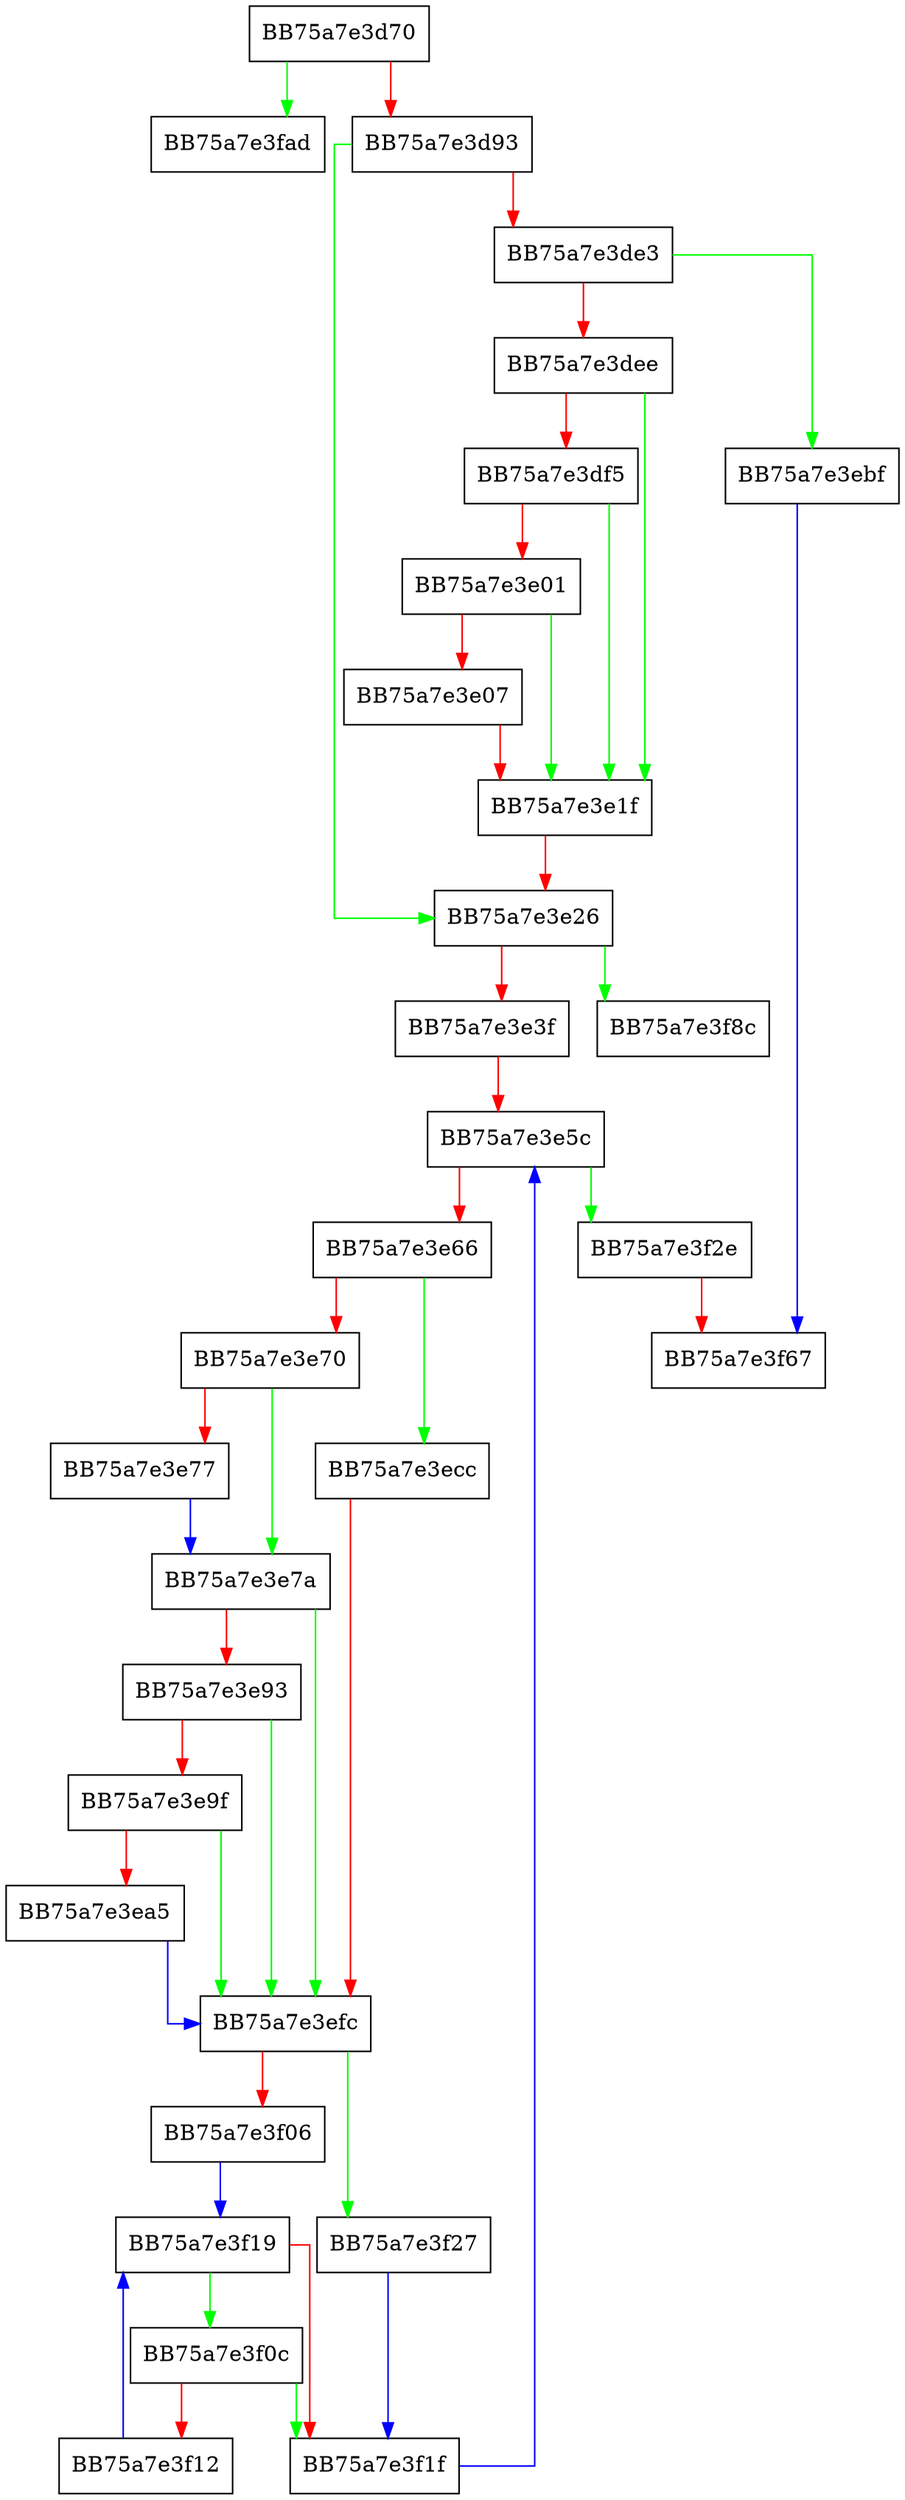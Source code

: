 digraph GetContextsRawForPrefix {
  node [shape="box"];
  graph [splines=ortho];
  BB75a7e3d70 -> BB75a7e3fad [color="green"];
  BB75a7e3d70 -> BB75a7e3d93 [color="red"];
  BB75a7e3d93 -> BB75a7e3e26 [color="green"];
  BB75a7e3d93 -> BB75a7e3de3 [color="red"];
  BB75a7e3de3 -> BB75a7e3ebf [color="green"];
  BB75a7e3de3 -> BB75a7e3dee [color="red"];
  BB75a7e3dee -> BB75a7e3e1f [color="green"];
  BB75a7e3dee -> BB75a7e3df5 [color="red"];
  BB75a7e3df5 -> BB75a7e3e1f [color="green"];
  BB75a7e3df5 -> BB75a7e3e01 [color="red"];
  BB75a7e3e01 -> BB75a7e3e1f [color="green"];
  BB75a7e3e01 -> BB75a7e3e07 [color="red"];
  BB75a7e3e07 -> BB75a7e3e1f [color="red"];
  BB75a7e3e1f -> BB75a7e3e26 [color="red"];
  BB75a7e3e26 -> BB75a7e3f8c [color="green"];
  BB75a7e3e26 -> BB75a7e3e3f [color="red"];
  BB75a7e3e3f -> BB75a7e3e5c [color="red"];
  BB75a7e3e5c -> BB75a7e3f2e [color="green"];
  BB75a7e3e5c -> BB75a7e3e66 [color="red"];
  BB75a7e3e66 -> BB75a7e3ecc [color="green"];
  BB75a7e3e66 -> BB75a7e3e70 [color="red"];
  BB75a7e3e70 -> BB75a7e3e7a [color="green"];
  BB75a7e3e70 -> BB75a7e3e77 [color="red"];
  BB75a7e3e77 -> BB75a7e3e7a [color="blue"];
  BB75a7e3e7a -> BB75a7e3efc [color="green"];
  BB75a7e3e7a -> BB75a7e3e93 [color="red"];
  BB75a7e3e93 -> BB75a7e3efc [color="green"];
  BB75a7e3e93 -> BB75a7e3e9f [color="red"];
  BB75a7e3e9f -> BB75a7e3efc [color="green"];
  BB75a7e3e9f -> BB75a7e3ea5 [color="red"];
  BB75a7e3ea5 -> BB75a7e3efc [color="blue"];
  BB75a7e3ebf -> BB75a7e3f67 [color="blue"];
  BB75a7e3ecc -> BB75a7e3efc [color="red"];
  BB75a7e3efc -> BB75a7e3f27 [color="green"];
  BB75a7e3efc -> BB75a7e3f06 [color="red"];
  BB75a7e3f06 -> BB75a7e3f19 [color="blue"];
  BB75a7e3f0c -> BB75a7e3f1f [color="green"];
  BB75a7e3f0c -> BB75a7e3f12 [color="red"];
  BB75a7e3f12 -> BB75a7e3f19 [color="blue"];
  BB75a7e3f19 -> BB75a7e3f0c [color="green"];
  BB75a7e3f19 -> BB75a7e3f1f [color="red"];
  BB75a7e3f1f -> BB75a7e3e5c [color="blue"];
  BB75a7e3f27 -> BB75a7e3f1f [color="blue"];
  BB75a7e3f2e -> BB75a7e3f67 [color="red"];
}